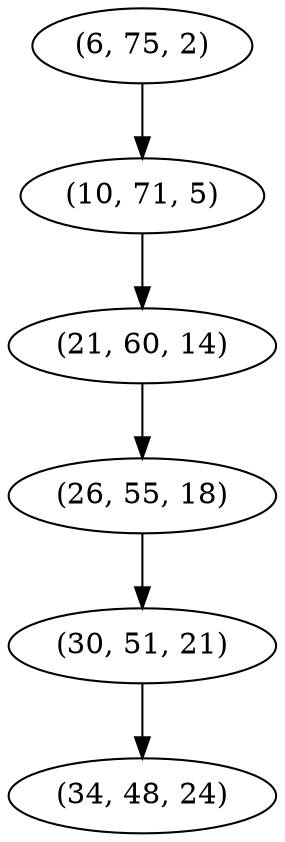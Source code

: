 digraph tree {
    "(6, 75, 2)";
    "(10, 71, 5)";
    "(21, 60, 14)";
    "(26, 55, 18)";
    "(30, 51, 21)";
    "(34, 48, 24)";
    "(6, 75, 2)" -> "(10, 71, 5)";
    "(10, 71, 5)" -> "(21, 60, 14)";
    "(21, 60, 14)" -> "(26, 55, 18)";
    "(26, 55, 18)" -> "(30, 51, 21)";
    "(30, 51, 21)" -> "(34, 48, 24)";
}
